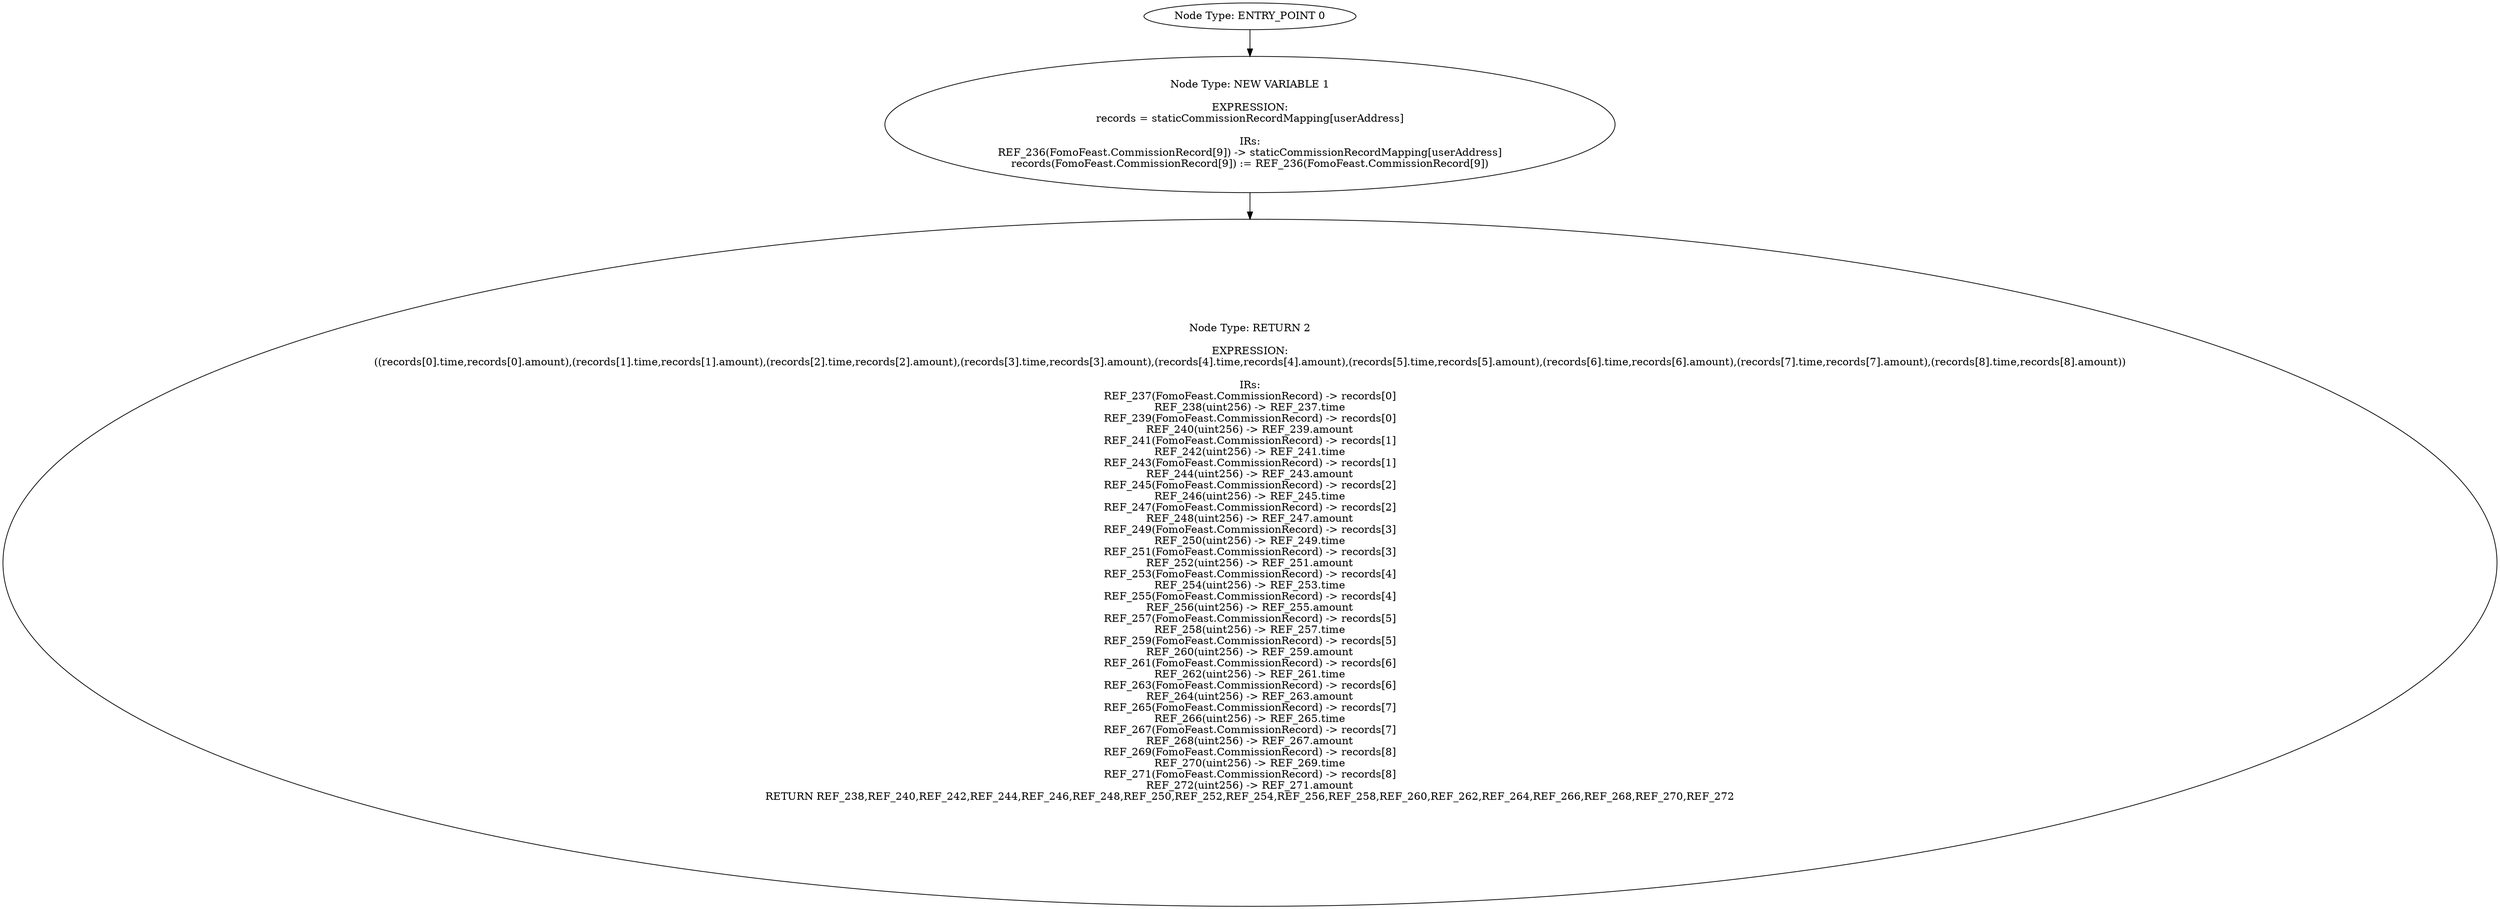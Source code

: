 digraph{
0[label="Node Type: ENTRY_POINT 0
"];
0->1;
1[label="Node Type: NEW VARIABLE 1

EXPRESSION:
records = staticCommissionRecordMapping[userAddress]

IRs:
REF_236(FomoFeast.CommissionRecord[9]) -> staticCommissionRecordMapping[userAddress]
records(FomoFeast.CommissionRecord[9]) := REF_236(FomoFeast.CommissionRecord[9])"];
1->2;
2[label="Node Type: RETURN 2

EXPRESSION:
((records[0].time,records[0].amount),(records[1].time,records[1].amount),(records[2].time,records[2].amount),(records[3].time,records[3].amount),(records[4].time,records[4].amount),(records[5].time,records[5].amount),(records[6].time,records[6].amount),(records[7].time,records[7].amount),(records[8].time,records[8].amount))

IRs:
REF_237(FomoFeast.CommissionRecord) -> records[0]
REF_238(uint256) -> REF_237.time
REF_239(FomoFeast.CommissionRecord) -> records[0]
REF_240(uint256) -> REF_239.amount
REF_241(FomoFeast.CommissionRecord) -> records[1]
REF_242(uint256) -> REF_241.time
REF_243(FomoFeast.CommissionRecord) -> records[1]
REF_244(uint256) -> REF_243.amount
REF_245(FomoFeast.CommissionRecord) -> records[2]
REF_246(uint256) -> REF_245.time
REF_247(FomoFeast.CommissionRecord) -> records[2]
REF_248(uint256) -> REF_247.amount
REF_249(FomoFeast.CommissionRecord) -> records[3]
REF_250(uint256) -> REF_249.time
REF_251(FomoFeast.CommissionRecord) -> records[3]
REF_252(uint256) -> REF_251.amount
REF_253(FomoFeast.CommissionRecord) -> records[4]
REF_254(uint256) -> REF_253.time
REF_255(FomoFeast.CommissionRecord) -> records[4]
REF_256(uint256) -> REF_255.amount
REF_257(FomoFeast.CommissionRecord) -> records[5]
REF_258(uint256) -> REF_257.time
REF_259(FomoFeast.CommissionRecord) -> records[5]
REF_260(uint256) -> REF_259.amount
REF_261(FomoFeast.CommissionRecord) -> records[6]
REF_262(uint256) -> REF_261.time
REF_263(FomoFeast.CommissionRecord) -> records[6]
REF_264(uint256) -> REF_263.amount
REF_265(FomoFeast.CommissionRecord) -> records[7]
REF_266(uint256) -> REF_265.time
REF_267(FomoFeast.CommissionRecord) -> records[7]
REF_268(uint256) -> REF_267.amount
REF_269(FomoFeast.CommissionRecord) -> records[8]
REF_270(uint256) -> REF_269.time
REF_271(FomoFeast.CommissionRecord) -> records[8]
REF_272(uint256) -> REF_271.amount
RETURN REF_238,REF_240,REF_242,REF_244,REF_246,REF_248,REF_250,REF_252,REF_254,REF_256,REF_258,REF_260,REF_262,REF_264,REF_266,REF_268,REF_270,REF_272"];
}
